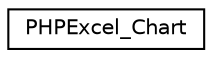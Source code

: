 digraph "Иерархия классов. Графический вид."
{
  edge [fontname="Helvetica",fontsize="10",labelfontname="Helvetica",labelfontsize="10"];
  node [fontname="Helvetica",fontsize="10",shape=record];
  rankdir="LR";
  Node0 [label="PHPExcel_Chart",height=0.2,width=0.4,color="black", fillcolor="white", style="filled",URL="$class_p_h_p_excel___chart.html"];
}
